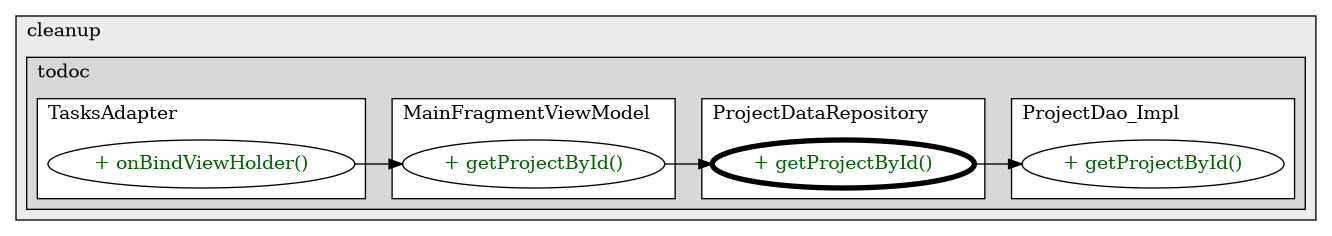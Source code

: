 @startuml

/' diagram meta data start
config=CallConfiguration;
{
  "rootMethod": "com.cleanup.todoc.repositories.ProjectDataRepository#getProjectById(long)",
  "projectClassification": {
    "searchMode": "OpenProject", // OpenProject, AllProjects
    "includedProjects": "",
    "pathEndKeywords": "*.impl",
    "isClientPath": "",
    "isClientName": "",
    "isTestPath": "",
    "isTestName": "",
    "isMappingPath": "",
    "isMappingName": "",
    "isDataAccessPath": "",
    "isDataAccessName": "",
    "isDataStructurePath": "",
    "isDataStructureName": "",
    "isInterfaceStructuresPath": "",
    "isInterfaceStructuresName": "",
    "isEntryPointPath": "",
    "isEntryPointName": "",
    "treatFinalFieldsAsMandatory": false
  },
  "graphRestriction": {
    "classPackageExcludeFilter": "",
    "classPackageIncludeFilter": "",
    "classNameExcludeFilter": "",
    "classNameIncludeFilter": "",
    "methodNameExcludeFilter": "",
    "methodNameIncludeFilter": "",
    "removeByInheritance": "", // inheritance/annotation based filtering is done in a second step
    "removeByAnnotation": "",
    "removeByClassPackage": "", // cleanup the graph after inheritance/annotation based filtering is done
    "removeByClassName": "",
    "cutMappings": false,
    "cutEnum": true,
    "cutTests": true,
    "cutClient": true,
    "cutDataAccess": true,
    "cutInterfaceStructures": true,
    "cutDataStructures": true,
    "cutGetterAndSetter": true,
    "cutConstructors": true
  },
  "graphTraversal": {
    "forwardDepth": 3,
    "backwardDepth": 3,
    "classPackageExcludeFilter": "",
    "classPackageIncludeFilter": "",
    "classNameExcludeFilter": "",
    "classNameIncludeFilter": "",
    "methodNameExcludeFilter": "",
    "methodNameIncludeFilter": "",
    "hideMappings": false,
    "hideDataStructures": false,
    "hidePrivateMethods": true,
    "hideInterfaceCalls": true, // indirection: implementation -> interface (is hidden) -> implementation
    "onlyShowApplicationEntryPoints": false, // root node is included
    "useMethodCallsForStructureDiagram": "ForwardOnly" // ForwardOnly, BothDirections, No
  },
  "details": {
    "aggregation": "GroupByClass", // ByClass, GroupByClass, None
    "showMethodParametersTypes": false,
    "showMethodParametersNames": false,
    "showMethodReturnType": false,
    "showPackageLevels": 2,
    "showCallOrder": false,
    "edgeMode": "MethodsOnly", // TypesOnly, MethodsOnly, TypesAndMethods, MethodsAndDirectTypeUsage
    "showDetailedClassStructure": false
  },
  "rootClass": "com.cleanup.todoc.repositories.ProjectDataRepository",
  "extensionCallbackMethod": "" // qualified.class.name#methodName - signature: public static String method(String)
}
diagram meta data end '/



digraph g {
    rankdir="LR"
    splines=polyline
    

'nodes 
subgraph cluster_856774308 { 
   	label=cleanup
	labeljust=l
	fillcolor="#ececec"
	style=filled
   
   subgraph cluster_1925994771 { 
   	label=todoc
	labeljust=l
	fillcolor="#d8d8d8"
	style=filled
   
   subgraph cluster_1419102573 { 
   	label=TasksAdapter
	labeljust=l
	fillcolor=white
	style=filled
   
   TasksAdapter592173596XXXonBindViewHolder1925136507[
	label="+ onBindViewHolder()"
	style=filled
	fillcolor=white
	tooltip="TasksAdapter

null"
	fontcolor=darkgreen
];
} 

subgraph cluster_1976424815 { 
   	label=ProjectDataRepository
	labeljust=l
	fillcolor=white
	style=filled
   
   ProjectDataRepository1295645968XXXgetProjectById3327612[
	label="+ getProjectById()"
	style=filled
	fillcolor=white
	tooltip="ProjectDataRepository

null"
	penwidth=4
	fontcolor=darkgreen
];
} 

subgraph cluster_2009645033 { 
   	label=MainFragmentViewModel
	labeljust=l
	fillcolor=white
	style=filled
   
   MainFragmentViewModel592173596XXXgetProjectById3327612[
	label="+ getProjectById()"
	style=filled
	fillcolor=white
	tooltip="MainFragmentViewModel

null"
	fontcolor=darkgreen
];
} 

subgraph cluster_558908411 { 
   	label=ProjectDao_Impl
	labeljust=l
	fillcolor=white
	style=filled
   
   ProjectDao_Impl1426069251XXXgetProjectById3327612[
	label="+ getProjectById()"
	style=filled
	fillcolor=white
	tooltip="ProjectDao_Impl

null"
	fontcolor=darkgreen
];
} 
} 
} 

'edges    
MainFragmentViewModel592173596XXXgetProjectById3327612 -> ProjectDataRepository1295645968XXXgetProjectById3327612;
ProjectDataRepository1295645968XXXgetProjectById3327612 -> ProjectDao_Impl1426069251XXXgetProjectById3327612;
TasksAdapter592173596XXXonBindViewHolder1925136507 -> MainFragmentViewModel592173596XXXgetProjectById3327612;
    
}
@enduml